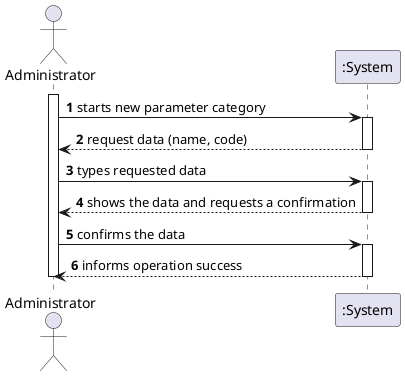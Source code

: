 @startuml
'https://plantuml.com/sequence-diagram

autonumber
actor "Administrator" as Adm
activate Adm
Adm -> ":System": starts new parameter category
activate ":System"
":System" --> Adm : request data (name, code)
deactivate ":System"
Adm -> ":System": types requested data
activate ":System"
":System" --> Adm : shows the data and requests a confirmation
deactivate ":System"
Adm -> ":System": confirms the data
activate ":System"
":System" --> Adm: informs operation success
deactivate ":System"
deactivate Adm


@enduml